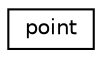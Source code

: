 digraph "Graphical Class Hierarchy"
{
 // INTERACTIVE_SVG=YES
 // LATEX_PDF_SIZE
  edge [fontname="Helvetica",fontsize="10",labelfontname="Helvetica",labelfontsize="10"];
  node [fontname="Helvetica",fontsize="10",shape=record];
  rankdir="LR";
  Node0 [label="point",height=0.2,width=0.4,color="black", fillcolor="white", style="filled",URL="$structdiag__grid__mod_1_1point.html",tooltip="Private type to hold the corresponding (x,y,z) location for a (lat,lon) location."];
}
